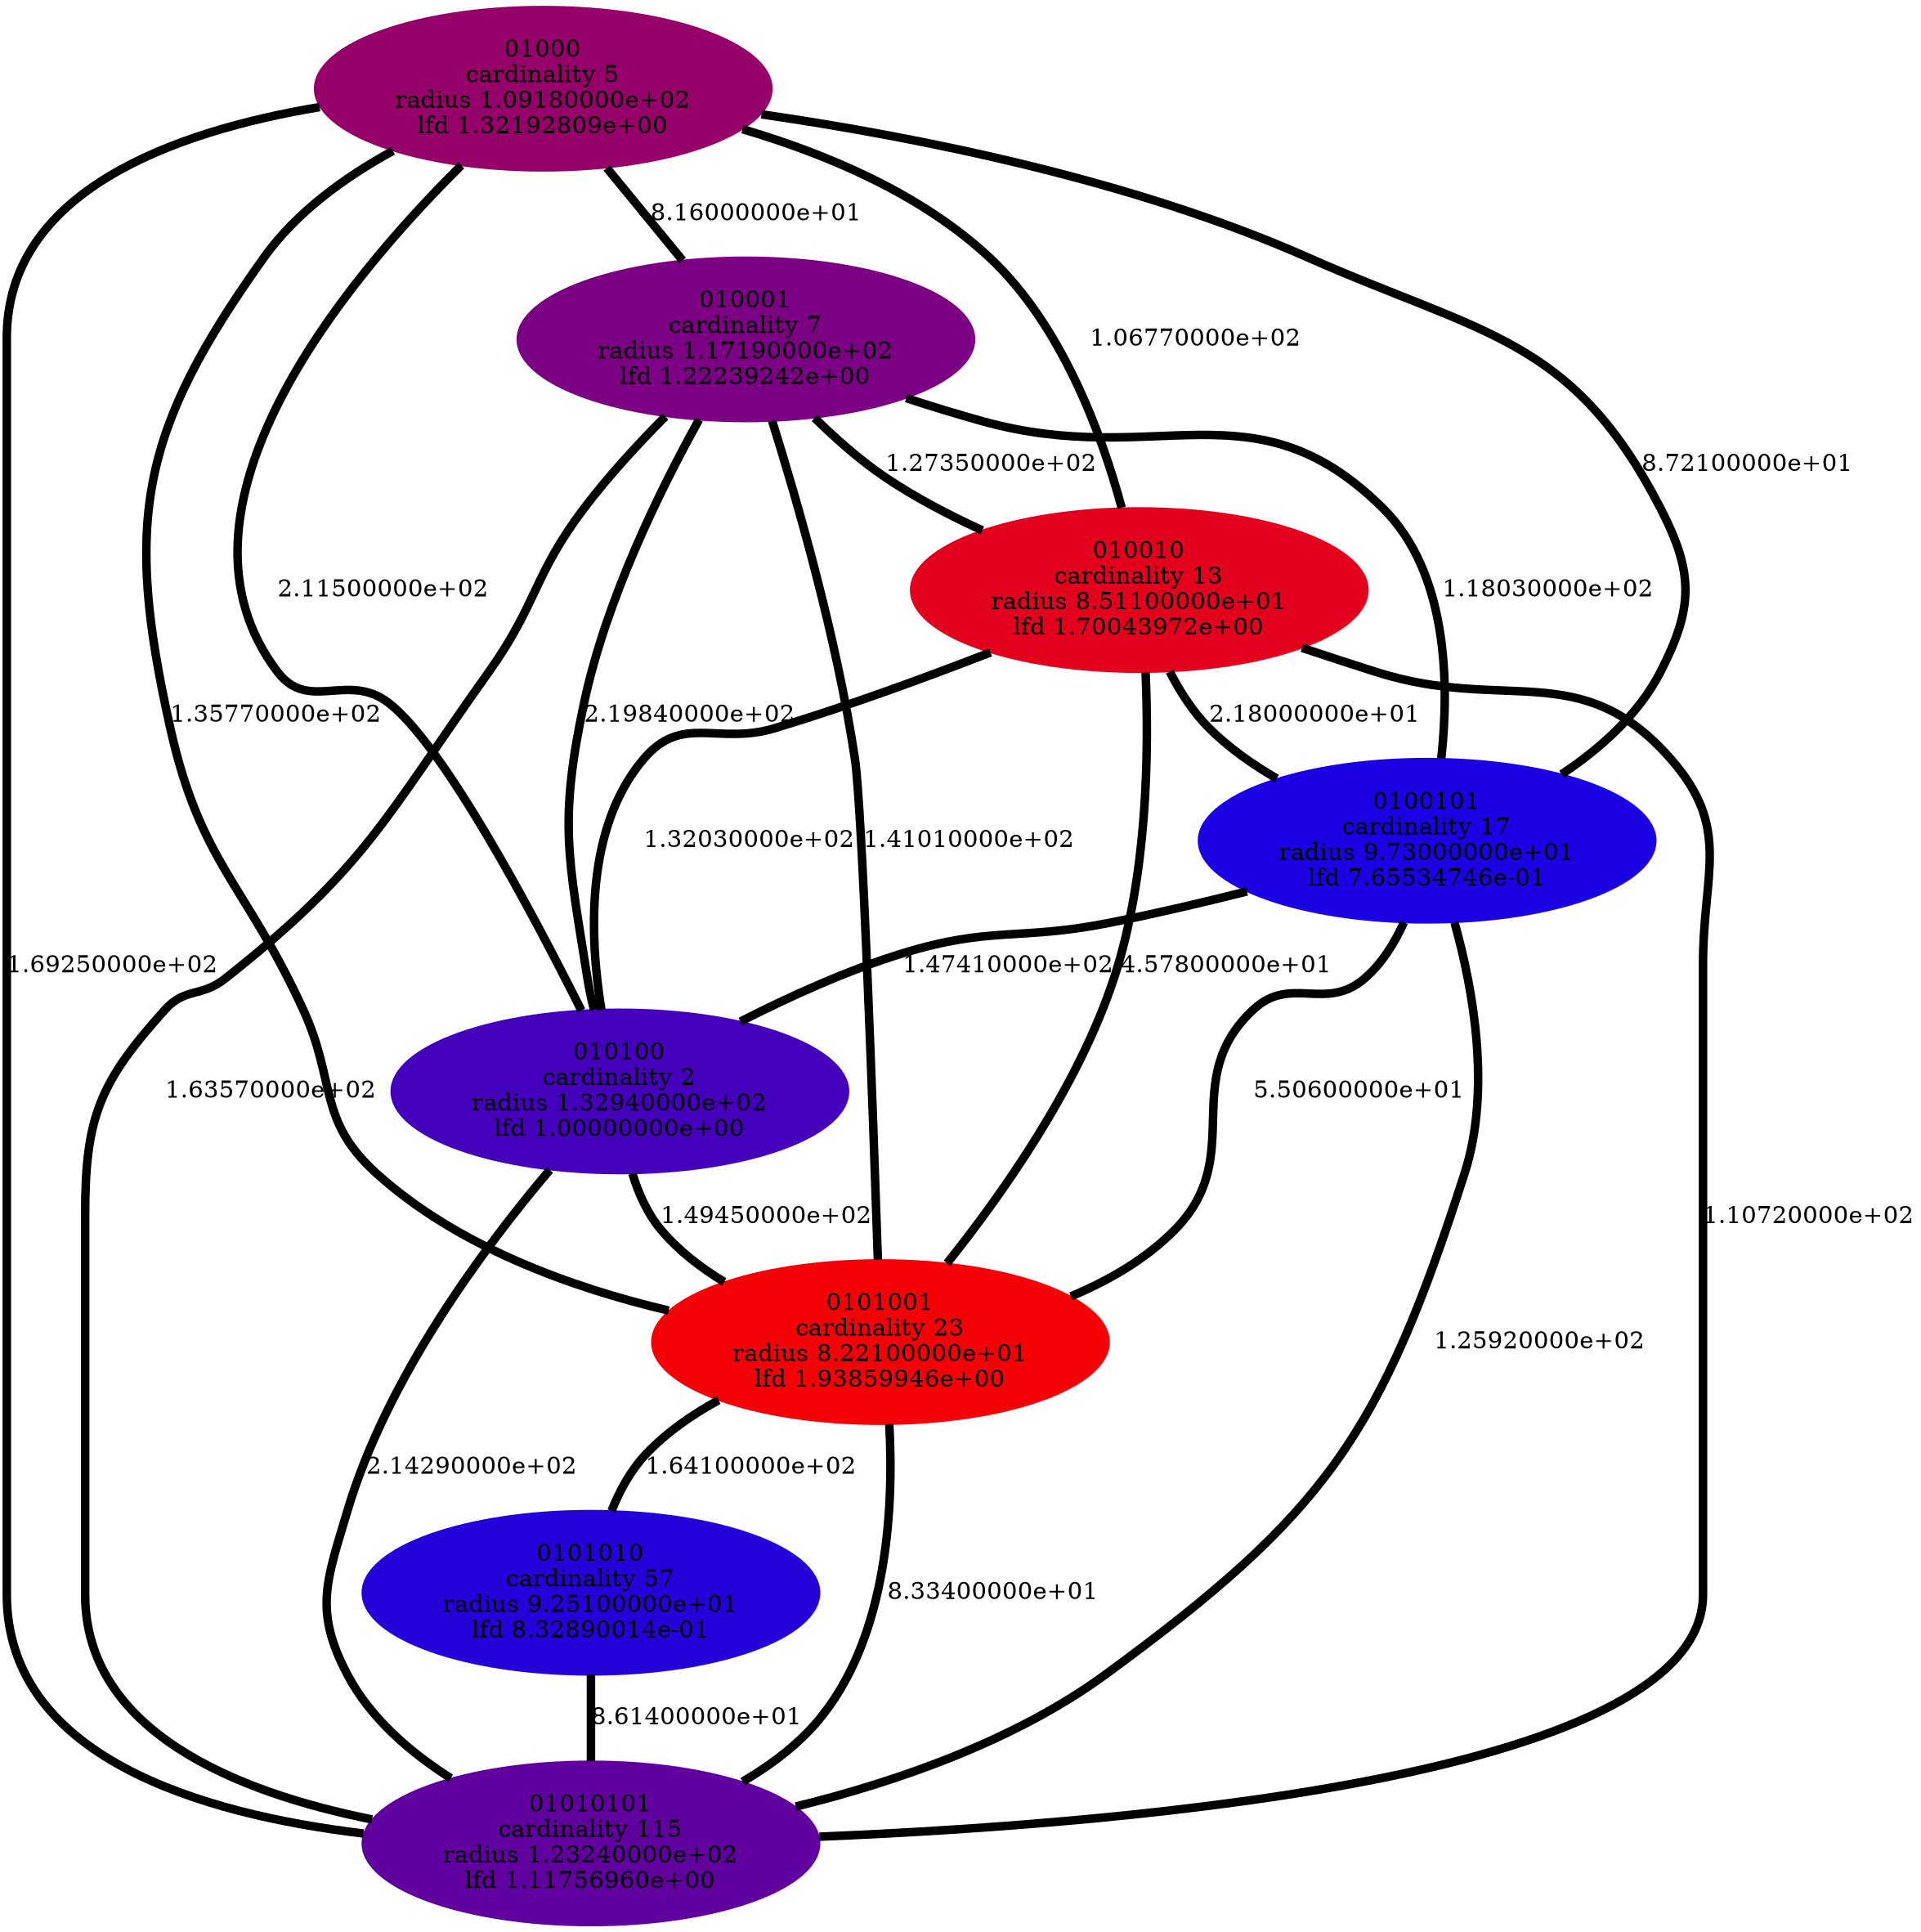graph graph_neighborhood_optimal_15 {
    edge[style=solid, penwidth="5", labeldistance="10"]
    01010101 [label="01010101\ncardinality 115\nradius 1.23240000e+02\nlfd 1.11756960e+00", color="#60009E", style="filled"]
    010001 [label="010001\ncardinality 7\nradius 1.17190000e+02\nlfd 1.22239242e+00", color="#7B0083", style="filled"]
    010100 [label="010100\ncardinality 2\nradius 1.32940000e+02\nlfd 1.00000000e+00", color="#4400BA", style="filled"]
    0101010 [label="0101010\ncardinality 57\nradius 9.25100000e+01\nlfd 8.32890014e-01", color="#2500D9", style="filled"]
    0101001 [label="0101001\ncardinality 23\nradius 8.22100000e+01\nlfd 1.93859946e+00", color="#F60008", style="filled"]
    0100101 [label="0100101\ncardinality 17\nradius 9.73000000e+01\nlfd 7.65534746e-01", color="#1B00E3", style="filled"]
    010010 [label="010010\ncardinality 13\nradius 8.51100000e+01\nlfd 1.70043972e+00", color="#E2001C", style="filled"]
    01000 [label="01000\ncardinality 5\nradius 1.09180000e+02\nlfd 1.32192809e+00", color="#950069", style="filled"]
    0101001 -- 01010101 [label="8.33400000e+01"]
    01000 -- 0100101 [label="8.72100000e+01"]
    01000 -- 010010 [label="1.06770000e+02"]
    01000 -- 01010101 [label="1.69250000e+02"]
    010100 -- 01010101 [label="2.14290000e+02"]
    0101001 -- 0101010 [label="1.64100000e+02"]
    010001 -- 010010 [label="1.27350000e+02"]
    010001 -- 010100 [label="2.19840000e+02"]
    010010 -- 01010101 [label="1.10720000e+02"]
    010100 -- 0101001 [label="1.49450000e+02"]
    010001 -- 01010101 [label="1.63570000e+02"]
    0100101 -- 010100 [label="1.47410000e+02"]
    010010 -- 0100101 [label="2.18000000e+01"]
    01000 -- 0101001 [label="1.35770000e+02"]
    010001 -- 0100101 [label="1.18030000e+02"]
    010001 -- 0101001 [label="1.41010000e+02"]
    01000 -- 010001 [label="8.16000000e+01"]
    0101010 -- 01010101 [label="8.61400000e+01"]
    0100101 -- 01010101 [label="1.25920000e+02"]
    010010 -- 0101001 [label="4.57800000e+01"]
    01000 -- 010100 [label="2.11500000e+02"]
    0100101 -- 0101001 [label="5.50600000e+01"]
    010010 -- 010100 [label="1.32030000e+02"]
}
